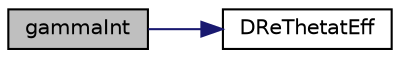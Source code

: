 digraph "gammaInt"
{
  bgcolor="transparent";
  edge [fontname="Helvetica",fontsize="10",labelfontname="Helvetica",labelfontsize="10"];
  node [fontname="Helvetica",fontsize="10",shape=record];
  rankdir="LR";
  Node518 [label="gammaInt",height=0.2,width=0.4,color="black", fillcolor="grey75", style="filled", fontcolor="black"];
  Node518 -> Node519 [color="midnightblue",fontsize="10",style="solid",fontname="Helvetica"];
  Node519 [label="DReThetatEff",height=0.2,width=0.4,color="black",URL="$a32345.html#a6a55db82c43814497f758da2d937d0b9",tooltip="Return the effective diffusivity for transition onset. "];
}
